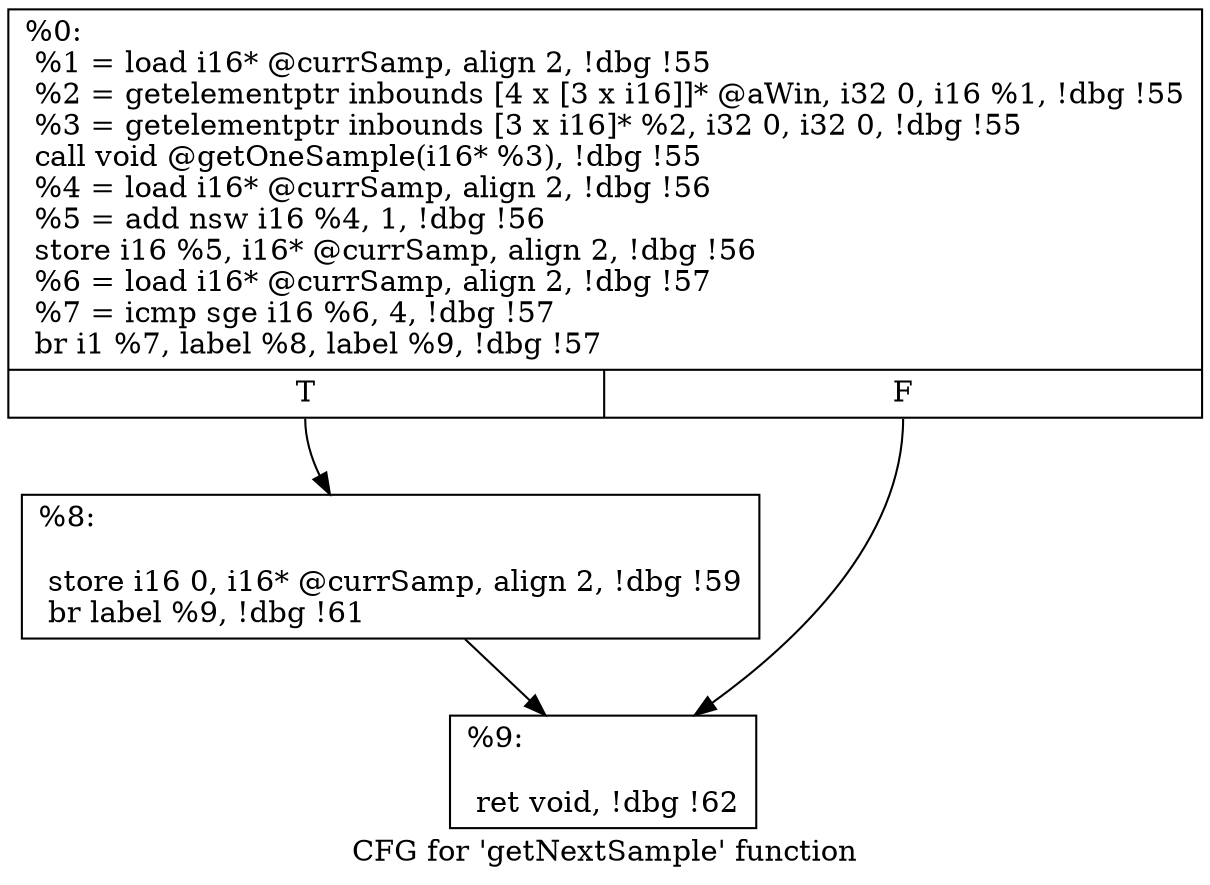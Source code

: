 digraph "CFG for 'getNextSample' function" {
	label="CFG for 'getNextSample' function";

	Node0x885a00 [shape=record,label="{%0:\l  %1 = load i16* @currSamp, align 2, !dbg !55\l  %2 = getelementptr inbounds [4 x [3 x i16]]* @aWin, i32 0, i16 %1, !dbg !55\l  %3 = getelementptr inbounds [3 x i16]* %2, i32 0, i32 0, !dbg !55\l  call void @getOneSample(i16* %3), !dbg !55\l  %4 = load i16* @currSamp, align 2, !dbg !56\l  %5 = add nsw i16 %4, 1, !dbg !56\l  store i16 %5, i16* @currSamp, align 2, !dbg !56\l  %6 = load i16* @currSamp, align 2, !dbg !57\l  %7 = icmp sge i16 %6, 4, !dbg !57\l  br i1 %7, label %8, label %9, !dbg !57\l|{<s0>T|<s1>F}}"];
	Node0x885a00:s0 -> Node0x885a60;
	Node0x885a00:s1 -> Node0x885ac0;
	Node0x885a60 [shape=record,label="{%8:\l\l  store i16 0, i16* @currSamp, align 2, !dbg !59\l  br label %9, !dbg !61\l}"];
	Node0x885a60 -> Node0x885ac0;
	Node0x885ac0 [shape=record,label="{%9:\l\l  ret void, !dbg !62\l}"];
}
